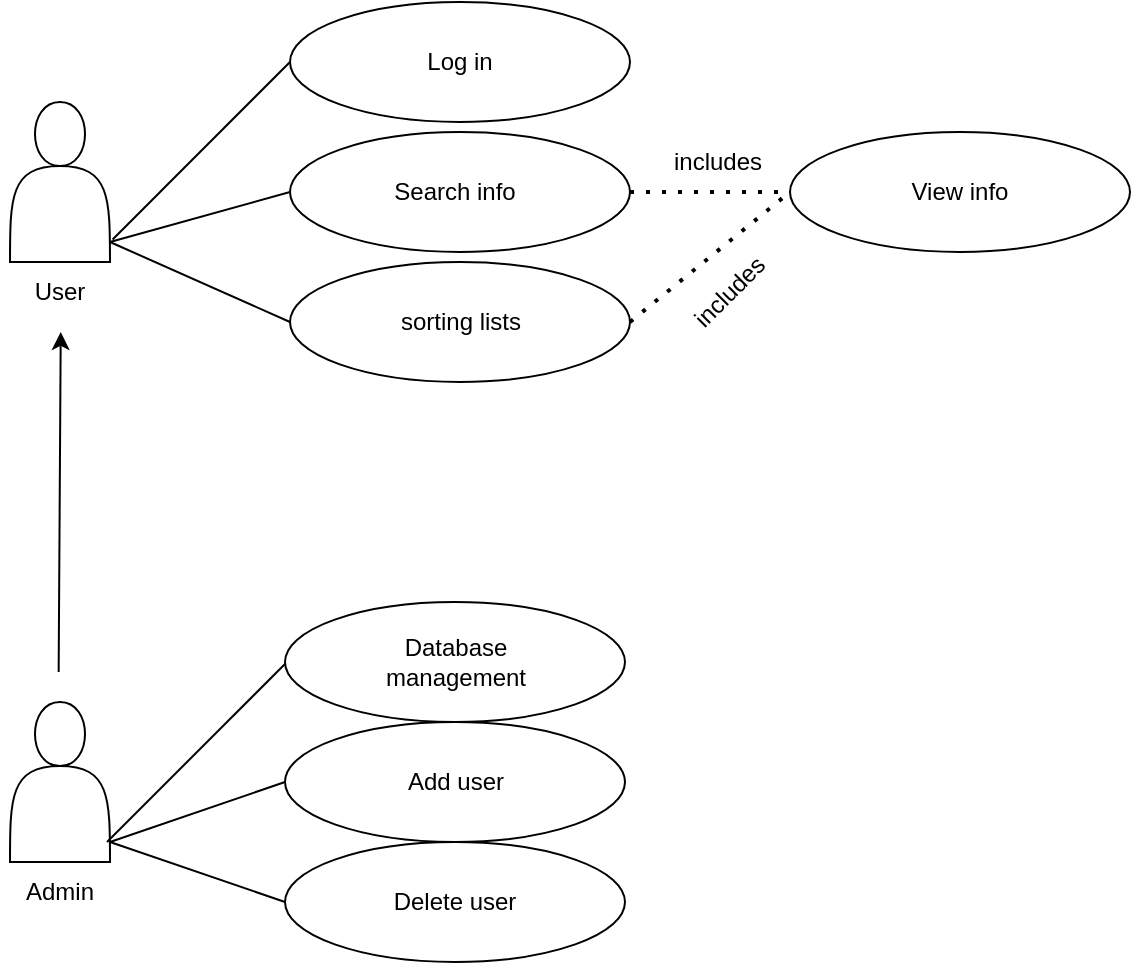 <mxfile version="23.1.6" type="github">
  <diagram name="Page-1" id="gjn546yJCr_9rxce2QaD">
    <mxGraphModel dx="1278" dy="611" grid="1" gridSize="10" guides="1" tooltips="1" connect="1" arrows="1" fold="1" page="1" pageScale="1" pageWidth="827" pageHeight="1169" math="0" shadow="0">
      <root>
        <mxCell id="0" />
        <mxCell id="1" parent="0" />
        <mxCell id="0UoAMoojAdJ5vfumu92d-1" value="" style="shape=actor;whiteSpace=wrap;html=1;" parent="1" vertex="1">
          <mxGeometry x="60" y="70" width="50" height="80" as="geometry" />
        </mxCell>
        <mxCell id="0UoAMoojAdJ5vfumu92d-3" value="" style="shape=actor;whiteSpace=wrap;html=1;" parent="1" vertex="1">
          <mxGeometry x="60" y="370" width="50" height="80" as="geometry" />
        </mxCell>
        <mxCell id="0UoAMoojAdJ5vfumu92d-4" value="User" style="text;html=1;align=center;verticalAlign=middle;whiteSpace=wrap;rounded=0;" parent="1" vertex="1">
          <mxGeometry x="55" y="150" width="60" height="30" as="geometry" />
        </mxCell>
        <mxCell id="0UoAMoojAdJ5vfumu92d-5" value="Admin" style="text;html=1;align=center;verticalAlign=middle;whiteSpace=wrap;rounded=0;" parent="1" vertex="1">
          <mxGeometry x="55" y="450" width="60" height="30" as="geometry" />
        </mxCell>
        <mxCell id="0UoAMoojAdJ5vfumu92d-6" value="" style="ellipse;whiteSpace=wrap;html=1;" parent="1" vertex="1">
          <mxGeometry x="200" y="20" width="170" height="60" as="geometry" />
        </mxCell>
        <mxCell id="0UoAMoojAdJ5vfumu92d-7" value="Log in" style="text;html=1;align=center;verticalAlign=middle;whiteSpace=wrap;rounded=0;" parent="1" vertex="1">
          <mxGeometry x="255" y="35" width="60" height="30" as="geometry" />
        </mxCell>
        <mxCell id="0UoAMoojAdJ5vfumu92d-8" value="" style="ellipse;whiteSpace=wrap;html=1;" parent="1" vertex="1">
          <mxGeometry x="200" y="85" width="170" height="60" as="geometry" />
        </mxCell>
        <mxCell id="0UoAMoojAdJ5vfumu92d-9" value="Search info" style="text;html=1;align=center;verticalAlign=middle;whiteSpace=wrap;rounded=0;" parent="1" vertex="1">
          <mxGeometry x="250" y="100" width="65" height="30" as="geometry" />
        </mxCell>
        <mxCell id="0UoAMoojAdJ5vfumu92d-10" value="" style="ellipse;whiteSpace=wrap;html=1;" parent="1" vertex="1">
          <mxGeometry x="450" y="85" width="170" height="60" as="geometry" />
        </mxCell>
        <mxCell id="0UoAMoojAdJ5vfumu92d-11" value="View info" style="text;html=1;align=center;verticalAlign=middle;whiteSpace=wrap;rounded=0;" parent="1" vertex="1">
          <mxGeometry x="505" y="100" width="60" height="30" as="geometry" />
        </mxCell>
        <mxCell id="0UoAMoojAdJ5vfumu92d-12" value="" style="endArrow=none;dashed=1;html=1;dashPattern=1 3;strokeWidth=2;rounded=0;entryX=0;entryY=0.5;entryDx=0;entryDy=0;exitX=1;exitY=0.5;exitDx=0;exitDy=0;" parent="1" source="0UoAMoojAdJ5vfumu92d-8" target="0UoAMoojAdJ5vfumu92d-10" edge="1">
          <mxGeometry width="50" height="50" relative="1" as="geometry">
            <mxPoint x="370" y="50" as="sourcePoint" />
            <mxPoint x="420" as="targetPoint" />
          </mxGeometry>
        </mxCell>
        <mxCell id="0UoAMoojAdJ5vfumu92d-13" value="includes" style="text;html=1;align=center;verticalAlign=middle;whiteSpace=wrap;rounded=0;rotation=0;" parent="1" vertex="1">
          <mxGeometry x="384" y="85" width="60" height="30" as="geometry" />
        </mxCell>
        <mxCell id="0UoAMoojAdJ5vfumu92d-15" value="" style="endArrow=none;html=1;rounded=0;entryX=0;entryY=0.5;entryDx=0;entryDy=0;" parent="1" target="0UoAMoojAdJ5vfumu92d-8" edge="1">
          <mxGeometry width="50" height="50" relative="1" as="geometry">
            <mxPoint x="110" y="140" as="sourcePoint" />
            <mxPoint x="200" y="130" as="targetPoint" />
          </mxGeometry>
        </mxCell>
        <mxCell id="0UoAMoojAdJ5vfumu92d-16" value="" style="endArrow=none;html=1;rounded=0;exitX=1.026;exitY=0.859;exitDx=0;exitDy=0;exitPerimeter=0;" parent="1" source="0UoAMoojAdJ5vfumu92d-1" edge="1">
          <mxGeometry width="50" height="50" relative="1" as="geometry">
            <mxPoint x="150" y="100" as="sourcePoint" />
            <mxPoint x="200" y="50" as="targetPoint" />
          </mxGeometry>
        </mxCell>
        <mxCell id="0UoAMoojAdJ5vfumu92d-17" value="" style="ellipse;whiteSpace=wrap;html=1;" parent="1" vertex="1">
          <mxGeometry x="200" y="150" width="170" height="60" as="geometry" />
        </mxCell>
        <mxCell id="0UoAMoojAdJ5vfumu92d-18" value="sorting lists" style="text;html=1;align=center;verticalAlign=middle;whiteSpace=wrap;rounded=0;" parent="1" vertex="1">
          <mxGeometry x="252.5" y="165" width="65" height="30" as="geometry" />
        </mxCell>
        <mxCell id="0UoAMoojAdJ5vfumu92d-19" value="" style="endArrow=none;dashed=1;html=1;dashPattern=1 3;strokeWidth=2;rounded=0;entryX=0;entryY=0.5;entryDx=0;entryDy=0;" parent="1" target="0UoAMoojAdJ5vfumu92d-10" edge="1">
          <mxGeometry width="50" height="50" relative="1" as="geometry">
            <mxPoint x="370" y="180" as="sourcePoint" />
            <mxPoint x="420" y="140" as="targetPoint" />
          </mxGeometry>
        </mxCell>
        <mxCell id="0UoAMoojAdJ5vfumu92d-20" value="includes" style="text;html=1;align=center;verticalAlign=middle;whiteSpace=wrap;rounded=0;rotation=-45;" parent="1" vertex="1">
          <mxGeometry x="390" y="150" width="60" height="30" as="geometry" />
        </mxCell>
        <mxCell id="0UoAMoojAdJ5vfumu92d-22" value="" style="endArrow=none;html=1;rounded=0;" parent="1" edge="1">
          <mxGeometry width="50" height="50" relative="1" as="geometry">
            <mxPoint x="110" y="140" as="sourcePoint" />
            <mxPoint x="200" y="180" as="targetPoint" />
          </mxGeometry>
        </mxCell>
        <mxCell id="0UoAMoojAdJ5vfumu92d-26" value="" style="ellipse;whiteSpace=wrap;html=1;" parent="1" vertex="1">
          <mxGeometry x="197.5" y="320" width="170" height="60" as="geometry" />
        </mxCell>
        <mxCell id="0UoAMoojAdJ5vfumu92d-27" value="Database management" style="text;html=1;align=center;verticalAlign=middle;whiteSpace=wrap;rounded=0;" parent="1" vertex="1">
          <mxGeometry x="232.5" y="335" width="100" height="30" as="geometry" />
        </mxCell>
        <mxCell id="0UoAMoojAdJ5vfumu92d-28" value="" style="ellipse;whiteSpace=wrap;html=1;" parent="1" vertex="1">
          <mxGeometry x="197.5" y="380" width="170" height="60" as="geometry" />
        </mxCell>
        <mxCell id="0UoAMoojAdJ5vfumu92d-29" value="Add user" style="text;html=1;align=center;verticalAlign=middle;whiteSpace=wrap;rounded=0;" parent="1" vertex="1">
          <mxGeometry x="252.5" y="395" width="60" height="30" as="geometry" />
        </mxCell>
        <mxCell id="0UoAMoojAdJ5vfumu92d-30" value="" style="ellipse;whiteSpace=wrap;html=1;" parent="1" vertex="1">
          <mxGeometry x="197.5" y="440" width="170" height="60" as="geometry" />
        </mxCell>
        <mxCell id="0UoAMoojAdJ5vfumu92d-31" value="Delete user" style="text;html=1;align=center;verticalAlign=middle;whiteSpace=wrap;rounded=0;" parent="1" vertex="1">
          <mxGeometry x="250" y="455" width="65" height="30" as="geometry" />
        </mxCell>
        <mxCell id="0UoAMoojAdJ5vfumu92d-34" value="" style="endArrow=classic;html=1;rounded=0;entryX=0.434;entryY=1.333;entryDx=0;entryDy=0;entryPerimeter=0;" parent="1" edge="1">
          <mxGeometry width="50" height="50" relative="1" as="geometry">
            <mxPoint x="84.33" y="355" as="sourcePoint" />
            <mxPoint x="85.37" y="184.99" as="targetPoint" />
          </mxGeometry>
        </mxCell>
        <mxCell id="2oP649-xPVpWeDAuYgru-2" value="" style="endArrow=none;html=1;rounded=0;exitX=1.026;exitY=0.859;exitDx=0;exitDy=0;exitPerimeter=0;" edge="1" parent="1">
          <mxGeometry width="50" height="50" relative="1" as="geometry">
            <mxPoint x="108.5" y="440" as="sourcePoint" />
            <mxPoint x="197.5" y="351" as="targetPoint" />
          </mxGeometry>
        </mxCell>
        <mxCell id="2oP649-xPVpWeDAuYgru-3" value="" style="endArrow=none;html=1;rounded=0;entryX=0;entryY=0.5;entryDx=0;entryDy=0;" edge="1" parent="1" target="0UoAMoojAdJ5vfumu92d-28">
          <mxGeometry width="50" height="50" relative="1" as="geometry">
            <mxPoint x="110" y="440" as="sourcePoint" />
            <mxPoint x="160" y="390" as="targetPoint" />
          </mxGeometry>
        </mxCell>
        <mxCell id="2oP649-xPVpWeDAuYgru-4" value="" style="endArrow=none;html=1;rounded=0;" edge="1" parent="1">
          <mxGeometry width="50" height="50" relative="1" as="geometry">
            <mxPoint x="110" y="440" as="sourcePoint" />
            <mxPoint x="197.5" y="470" as="targetPoint" />
          </mxGeometry>
        </mxCell>
      </root>
    </mxGraphModel>
  </diagram>
</mxfile>
